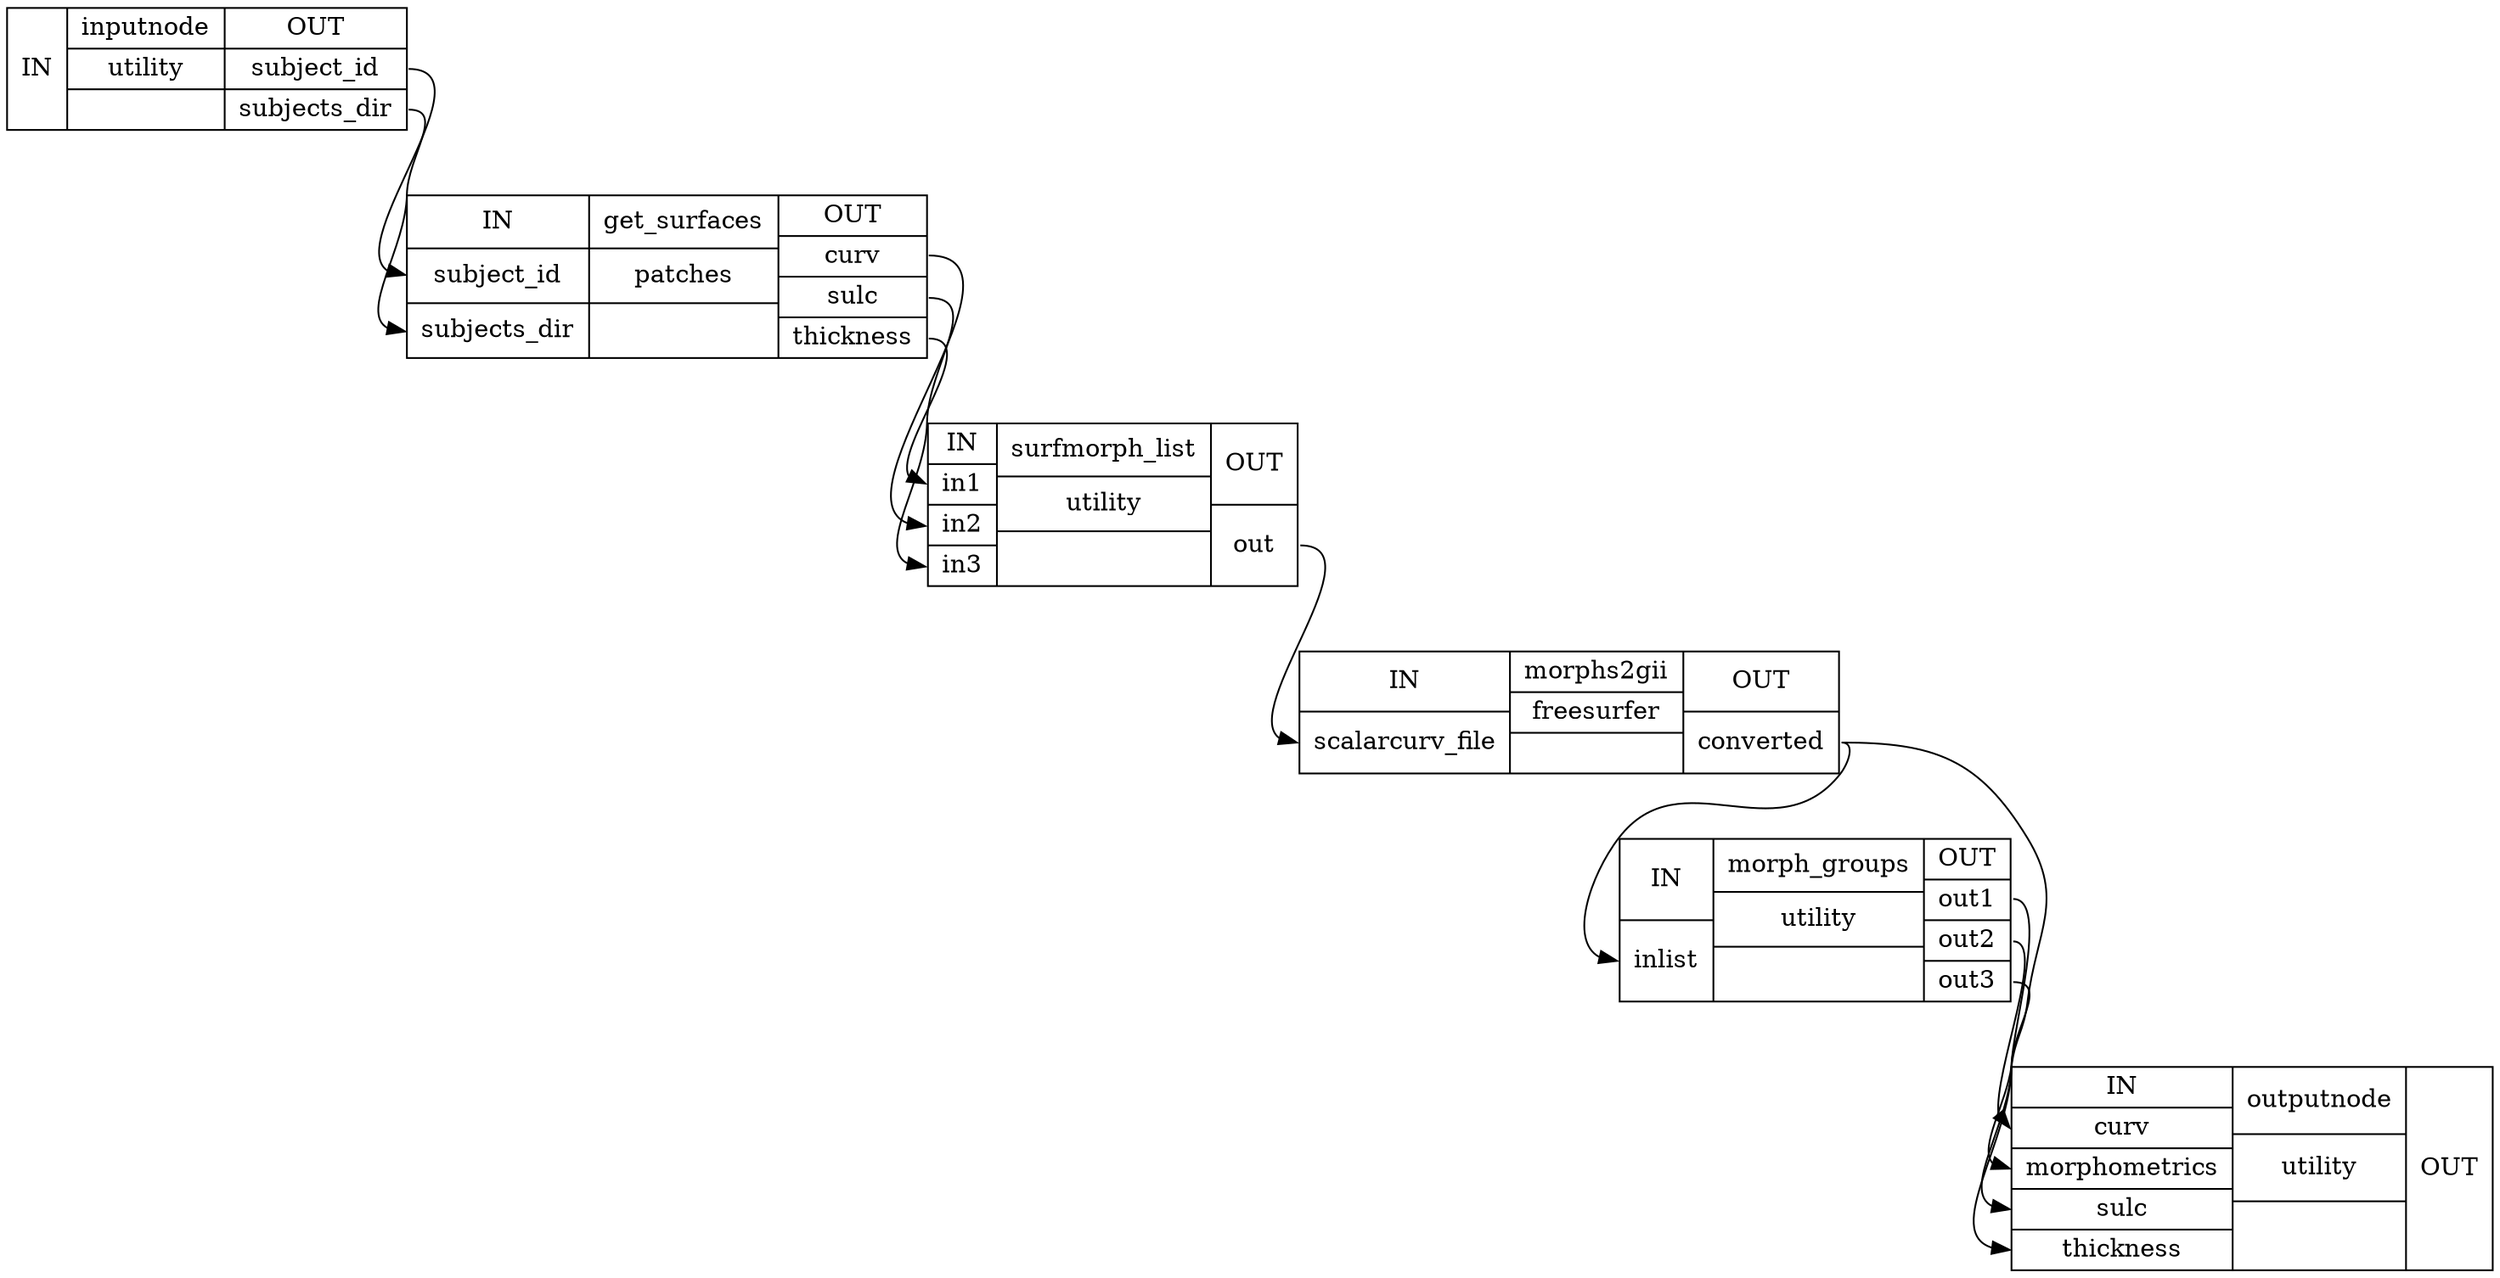 digraph structs {
node [shape=record];
gifti_morphometrics_wfinputnode [label="{IN}|{ inputnode | utility |  }|{OUT|<outsubjectid> subject_id|<outsubjectsdir> subjects_dir}"];
gifti_morphometrics_wfget_surfaces [label="{IN|<insubjectid> subject_id|<insubjectsdir> subjects_dir}|{ get_surfaces | patches |  }|{OUT|<outcurv> curv|<outsulc> sulc|<outthickness> thickness}"];
gifti_morphometrics_wfsurfmorph_list [label="{IN|<inin1> in1|<inin2> in2|<inin3> in3}|{ surfmorph_list | utility |  }|{OUT|<outout> out}"];
gifti_morphometrics_wfmorphs2gii [label="{IN|<inscalarcurvfile> scalarcurv_file}|{ morphs2gii | freesurfer |  }|{OUT|<outconverted> converted}"];
gifti_morphometrics_wfmorph_groups [label="{IN|<ininlist> inlist}|{ morph_groups | utility |  }|{OUT|<outout1> out1|<outout2> out2|<outout3> out3}"];
gifti_morphometrics_wfoutputnode [label="{IN|<incurv> curv|<inmorphometrics> morphometrics|<insulc> sulc|<inthickness> thickness}|{ outputnode | utility |  }|{OUT}"];
gifti_morphometrics_wfget_surfaces:outcurv:e -> gifti_morphometrics_wfsurfmorph_list:inin2:w;
gifti_morphometrics_wfget_surfaces:outsulc:e -> gifti_morphometrics_wfsurfmorph_list:inin3:w;
gifti_morphometrics_wfget_surfaces:outthickness:e -> gifti_morphometrics_wfsurfmorph_list:inin1:w;
gifti_morphometrics_wfinputnode:outsubjectid:e -> gifti_morphometrics_wfget_surfaces:insubjectid:w;
gifti_morphometrics_wfinputnode:outsubjectsdir:e -> gifti_morphometrics_wfget_surfaces:insubjectsdir:w;
gifti_morphometrics_wfmorph_groups:outout1:e -> gifti_morphometrics_wfoutputnode:inthickness:w;
gifti_morphometrics_wfmorph_groups:outout2:e -> gifti_morphometrics_wfoutputnode:incurv:w;
gifti_morphometrics_wfmorph_groups:outout3:e -> gifti_morphometrics_wfoutputnode:insulc:w;
gifti_morphometrics_wfmorphs2gii:outconverted:e -> gifti_morphometrics_wfmorph_groups:ininlist:w;
gifti_morphometrics_wfmorphs2gii:outconverted:e -> gifti_morphometrics_wfoutputnode:inmorphometrics:w;
gifti_morphometrics_wfsurfmorph_list:outout:e -> gifti_morphometrics_wfmorphs2gii:inscalarcurvfile:w;
}